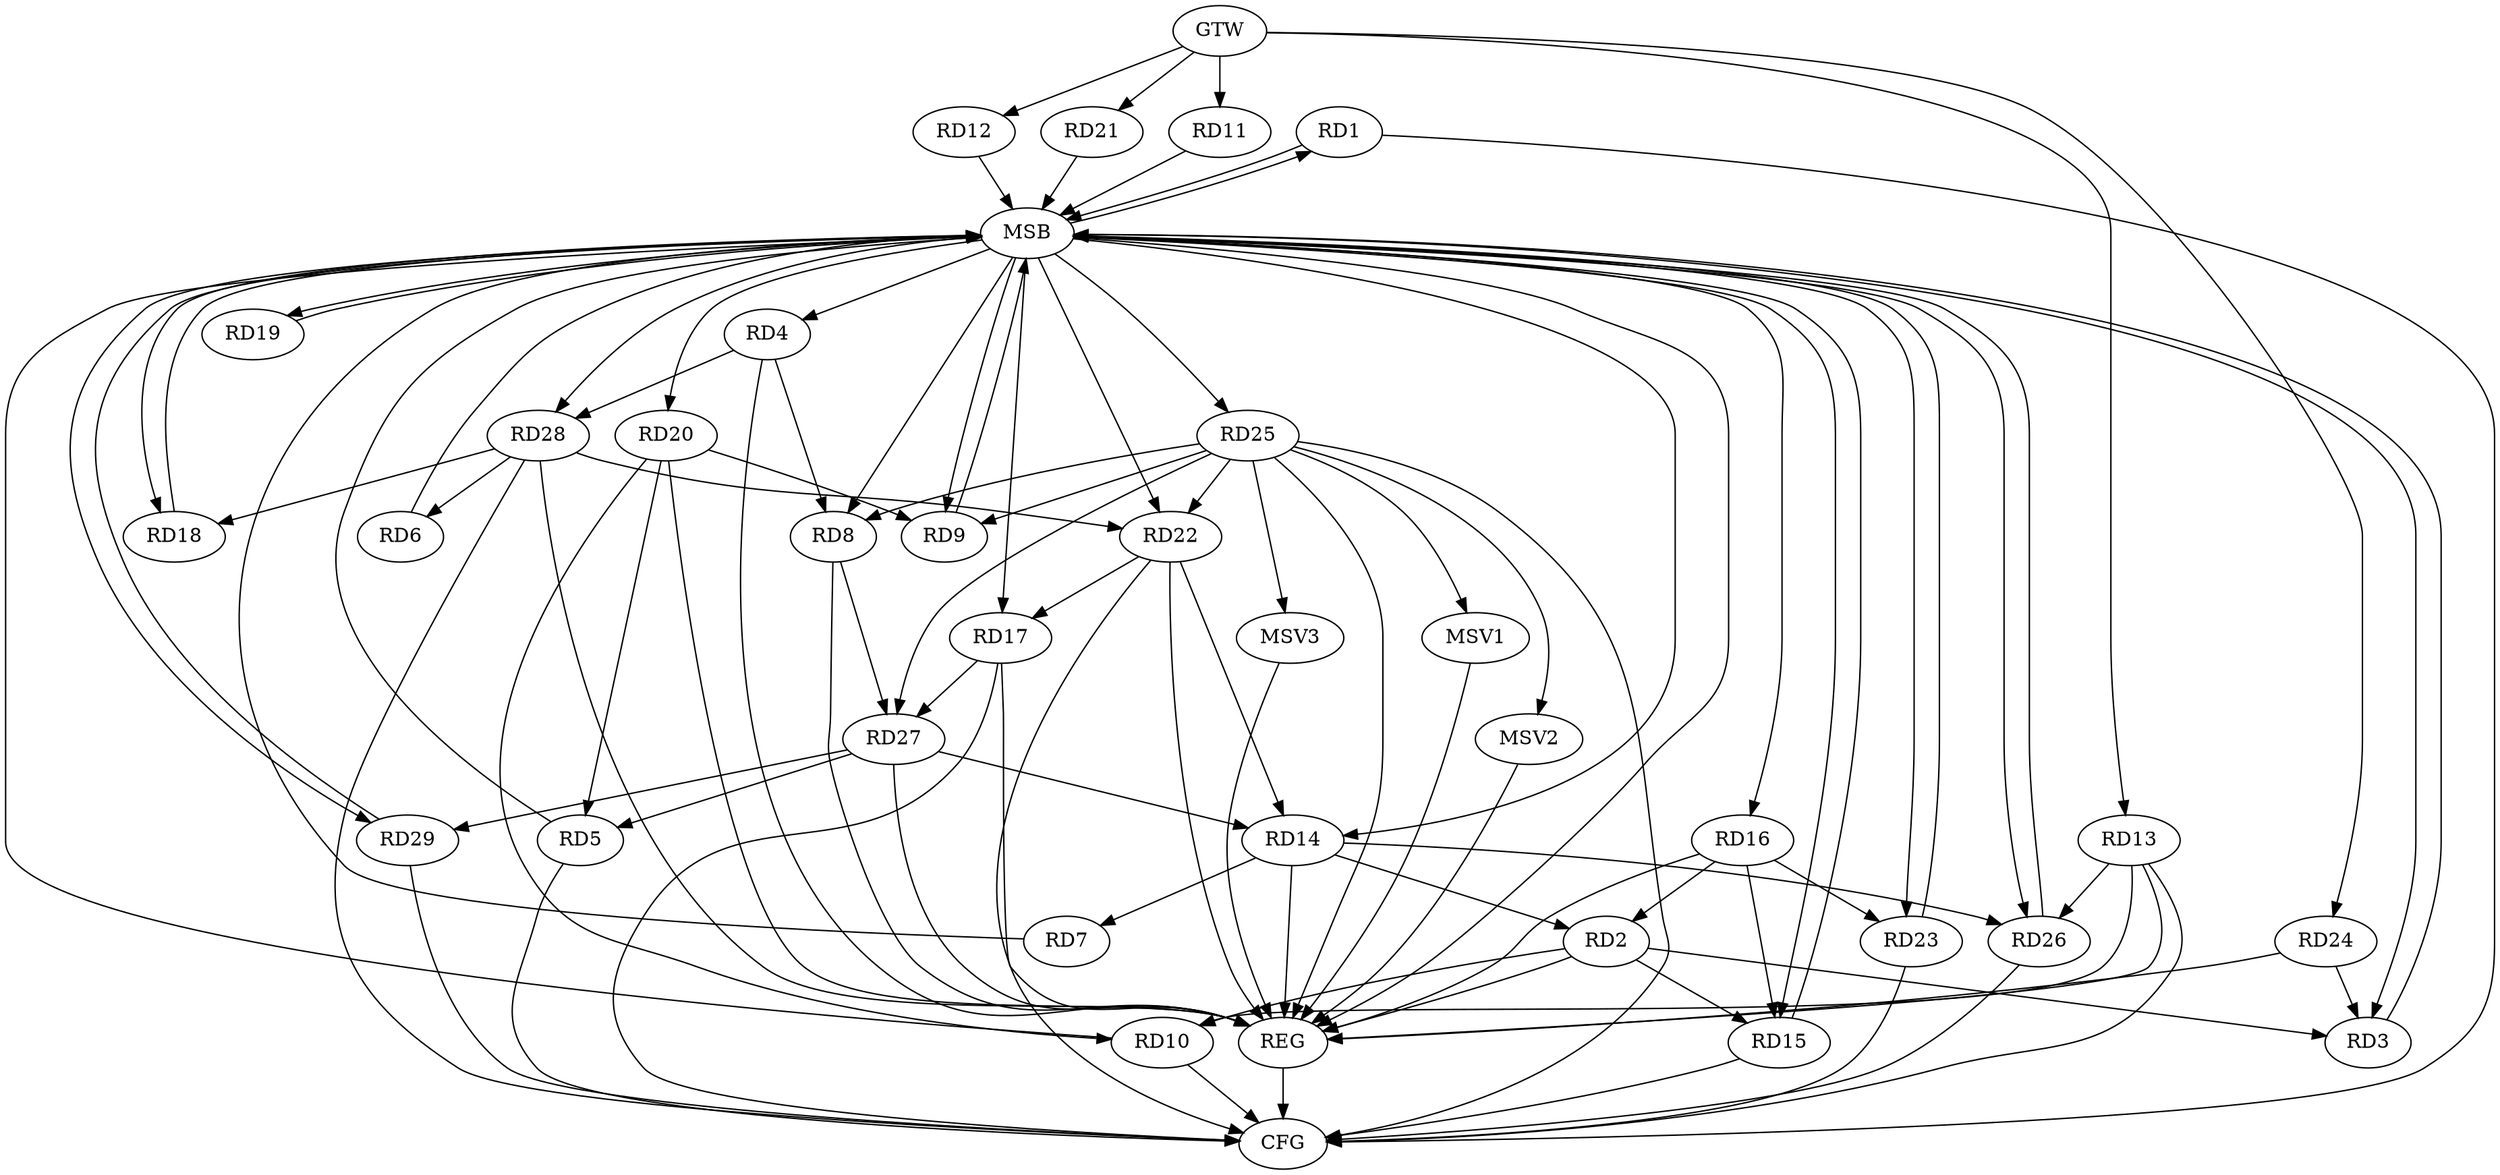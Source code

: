 strict digraph G {
  RD1 [ label="RD1" ];
  RD2 [ label="RD2" ];
  RD3 [ label="RD3" ];
  RD4 [ label="RD4" ];
  RD5 [ label="RD5" ];
  RD6 [ label="RD6" ];
  RD7 [ label="RD7" ];
  RD8 [ label="RD8" ];
  RD9 [ label="RD9" ];
  RD10 [ label="RD10" ];
  RD11 [ label="RD11" ];
  RD12 [ label="RD12" ];
  RD13 [ label="RD13" ];
  RD14 [ label="RD14" ];
  RD15 [ label="RD15" ];
  RD16 [ label="RD16" ];
  RD17 [ label="RD17" ];
  RD18 [ label="RD18" ];
  RD19 [ label="RD19" ];
  RD20 [ label="RD20" ];
  RD21 [ label="RD21" ];
  RD22 [ label="RD22" ];
  RD23 [ label="RD23" ];
  RD24 [ label="RD24" ];
  RD25 [ label="RD25" ];
  RD26 [ label="RD26" ];
  RD27 [ label="RD27" ];
  RD28 [ label="RD28" ];
  RD29 [ label="RD29" ];
  GTW [ label="GTW" ];
  REG [ label="REG" ];
  MSB [ label="MSB" ];
  CFG [ label="CFG" ];
  MSV1 [ label="MSV1" ];
  MSV2 [ label="MSV2" ];
  MSV3 [ label="MSV3" ];
  RD2 -> RD3;
  RD2 -> RD10;
  RD14 -> RD2;
  RD2 -> RD15;
  RD16 -> RD2;
  RD24 -> RD3;
  RD4 -> RD8;
  RD4 -> RD28;
  RD20 -> RD5;
  RD27 -> RD5;
  RD28 -> RD6;
  RD14 -> RD7;
  RD25 -> RD8;
  RD8 -> RD27;
  RD20 -> RD9;
  RD25 -> RD9;
  RD13 -> RD10;
  RD20 -> RD10;
  RD13 -> RD26;
  RD22 -> RD14;
  RD14 -> RD26;
  RD27 -> RD14;
  RD16 -> RD15;
  RD16 -> RD23;
  RD22 -> RD17;
  RD17 -> RD27;
  RD28 -> RD18;
  RD25 -> RD22;
  RD28 -> RD22;
  RD25 -> RD27;
  RD27 -> RD29;
  GTW -> RD11;
  GTW -> RD12;
  GTW -> RD13;
  GTW -> RD21;
  GTW -> RD24;
  RD2 -> REG;
  RD4 -> REG;
  RD8 -> REG;
  RD13 -> REG;
  RD14 -> REG;
  RD16 -> REG;
  RD17 -> REG;
  RD20 -> REG;
  RD22 -> REG;
  RD24 -> REG;
  RD25 -> REG;
  RD27 -> REG;
  RD28 -> REG;
  RD1 -> MSB;
  MSB -> RD18;
  MSB -> REG;
  RD3 -> MSB;
  MSB -> RD19;
  RD5 -> MSB;
  MSB -> RD8;
  MSB -> RD22;
  MSB -> RD25;
  MSB -> RD26;
  RD6 -> MSB;
  MSB -> RD3;
  MSB -> RD4;
  MSB -> RD15;
  MSB -> RD29;
  RD7 -> MSB;
  MSB -> RD1;
  MSB -> RD17;
  MSB -> RD23;
  RD9 -> MSB;
  RD10 -> MSB;
  MSB -> RD14;
  RD11 -> MSB;
  RD12 -> MSB;
  RD15 -> MSB;
  RD18 -> MSB;
  MSB -> RD20;
  RD19 -> MSB;
  MSB -> RD9;
  RD21 -> MSB;
  RD23 -> MSB;
  RD26 -> MSB;
  RD29 -> MSB;
  MSB -> RD16;
  MSB -> RD28;
  RD5 -> CFG;
  RD23 -> CFG;
  RD10 -> CFG;
  RD25 -> CFG;
  RD28 -> CFG;
  RD1 -> CFG;
  RD17 -> CFG;
  RD13 -> CFG;
  RD26 -> CFG;
  RD22 -> CFG;
  RD29 -> CFG;
  RD15 -> CFG;
  REG -> CFG;
  RD25 -> MSV1;
  MSV1 -> REG;
  RD25 -> MSV2;
  MSV2 -> REG;
  RD25 -> MSV3;
  MSV3 -> REG;
}
